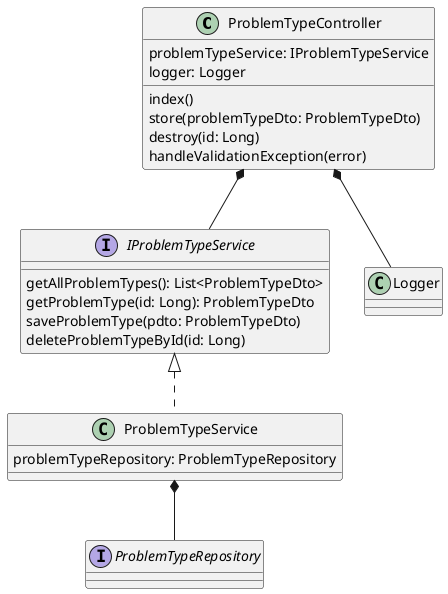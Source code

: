 @startuml ProblemTypeController

class ProblemTypeController {
    problemTypeService: IProblemTypeService
    logger: Logger
    index()
    store(problemTypeDto: ProblemTypeDto)
    destroy(id: Long)
    handleValidationException(error)
}

interface IProblemTypeService {
    getAllProblemTypes(): List<ProblemTypeDto>
    getProblemType(id: Long): ProblemTypeDto
    saveProblemType(pdto: ProblemTypeDto)
    deleteProblemTypeById(id: Long)
}
class ProblemTypeService {
    problemTypeRepository: ProblemTypeRepository
}
interface ProblemTypeRepository {

}

ProblemTypeController *-- IProblemTypeService
ProblemTypeController *-- Logger

IProblemTypeService <|.. ProblemTypeService
ProblemTypeService *-- ProblemTypeRepository

@enduml